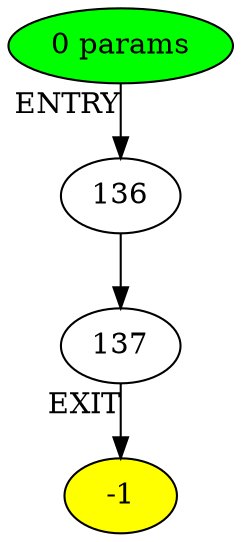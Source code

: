 digraph testName {
0 [label="136" tooltip="String
Print
PopC
"];
1 [label="137" tooltip="Null
RetC
"];
0 -> 1;
-2 -> 0[xlabel="ENTRY"];
1 -> -1[xlabel="EXIT"];
-2 [fillcolor = green, style = filled]-1 [fillcolor= yellow, style = filled] -2 [label="0 params"];
}
